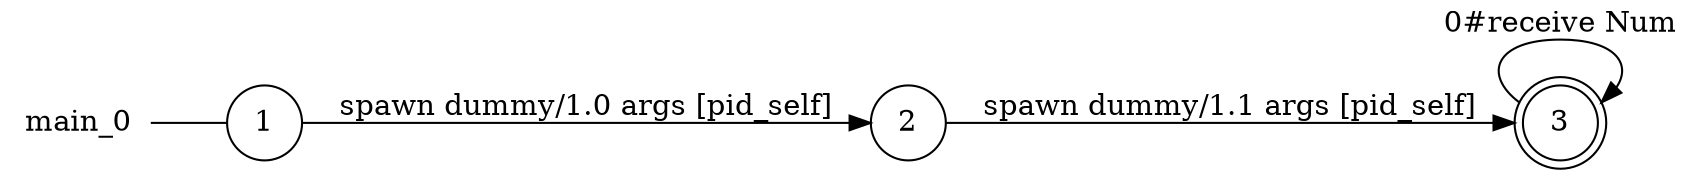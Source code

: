 digraph main_0 {
	rankdir="LR";
	n_0 [label="main_0", shape="plaintext"];
	n_1 [id="1", shape=circle, label="1"];
	n_0 -> n_1 [arrowhead=none];
	n_2 [id="2", shape=circle, label="2"];
	n_3 [id="3", shape=doublecircle, label="3"];

	n_1 -> n_2 [id="[$e|1]", label="spawn dummy/1.0 args [pid_self]"];
	n_2 -> n_3 [id="[$e|4]", label="spawn dummy/1.1 args [pid_self]"];
	n_3 -> n_3 [id="[$e|0]", label="0#receive Num"];
}
